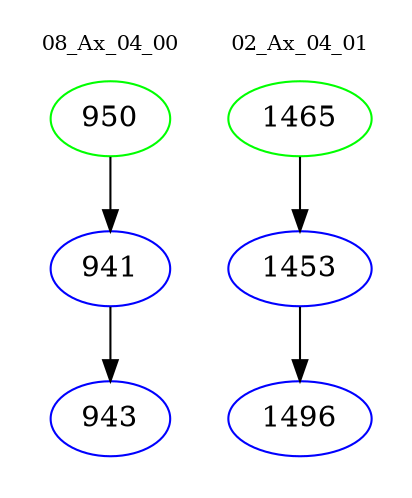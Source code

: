 digraph{
subgraph cluster_0 {
color = white
label = "08_Ax_04_00";
fontsize=10;
T0_950 [label="950", color="green"]
T0_950 -> T0_941 [color="black"]
T0_941 [label="941", color="blue"]
T0_941 -> T0_943 [color="black"]
T0_943 [label="943", color="blue"]
}
subgraph cluster_1 {
color = white
label = "02_Ax_04_01";
fontsize=10;
T1_1465 [label="1465", color="green"]
T1_1465 -> T1_1453 [color="black"]
T1_1453 [label="1453", color="blue"]
T1_1453 -> T1_1496 [color="black"]
T1_1496 [label="1496", color="blue"]
}
}
